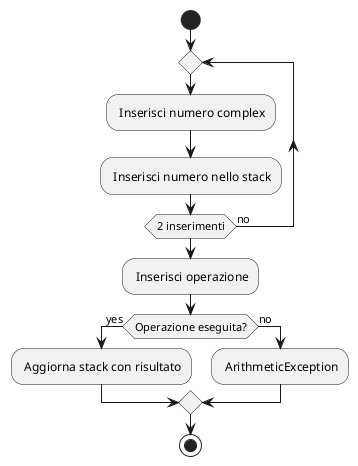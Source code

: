 @startuml ActivityDiagram_Inserimento 

start

repeat
: Inserisci numero complex;
: Inserisci numero nello stack;
repeat while(2 inserimenti) is (no)

: Inserisci operazione;
if(Operazione eseguita?) then (yes)
    : Aggiorna stack con risultato;
else (no)
    : ArithmeticException;
endif

stop

@enduml

